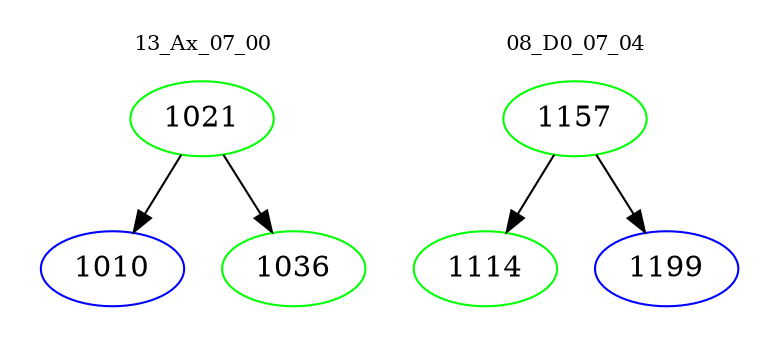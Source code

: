 digraph{
subgraph cluster_0 {
color = white
label = "13_Ax_07_00";
fontsize=10;
T0_1021 [label="1021", color="green"]
T0_1021 -> T0_1010 [color="black"]
T0_1010 [label="1010", color="blue"]
T0_1021 -> T0_1036 [color="black"]
T0_1036 [label="1036", color="green"]
}
subgraph cluster_1 {
color = white
label = "08_D0_07_04";
fontsize=10;
T1_1157 [label="1157", color="green"]
T1_1157 -> T1_1114 [color="black"]
T1_1114 [label="1114", color="green"]
T1_1157 -> T1_1199 [color="black"]
T1_1199 [label="1199", color="blue"]
}
}
